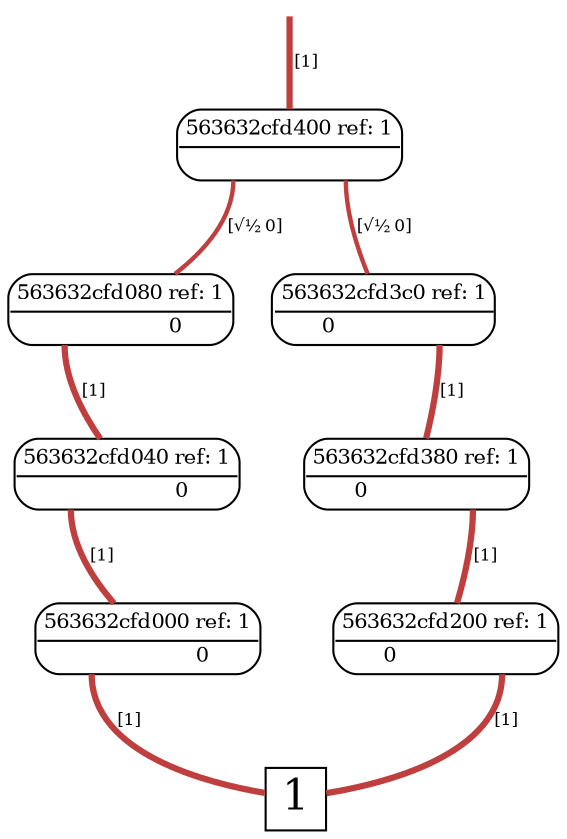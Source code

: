 digraph "DD" {graph[];node[shape=plain];edge[arrowhead=none]
root [label="",shape=point,style=invis]
t [label=<<font point-size="20">1</font>>,shape=box,tooltip="1",width=0.3,height=0.3]
root->518656[penwidth="3",tooltip="1" color="0.000 0.667 0.750",label=<<font point-size="8">&nbsp;[1]</font>>]
518656[label=<<font point-size="10"><table border="1" cellspacing="0" cellpadding="2" style="rounded"><tr><td colspan="2" border="1" sides="B">563632cfd400 ref: 1</td></tr><tr><td port="0" href="javascript:;" border="0" tooltip="0.7071"><font color="white">&nbsp;0 </font></td><td port="1" href="javascript:;" border="0" tooltip="0.7071"><font color="white">&nbsp;0 </font></td></tr></table></font>>,tooltip="563632cfd400"]
518656:1:s->518624[penwidth="2.12132",tooltip="0.7071" color="0.000 0.667 0.750",label=<<font point-size="8">&nbsp;[√½ 0]</font>>]
518656:0:s->518208[penwidth="2.12132",tooltip="0.7071" color="0.000 0.667 0.750",label=<<font point-size="8">&nbsp;[√½ 0]</font>>]
518624[label=<<font point-size="10"><table border="1" cellspacing="0" cellpadding="2" style="rounded"><tr><td colspan="2" border="1" sides="B">563632cfd3c0 ref: 1</td></tr><tr><td port="0" href="javascript:;" border="0" tooltip="0">&nbsp;0 </td><td port="1" href="javascript:;" border="0" tooltip="1"><font color="white">&nbsp;0 </font></td></tr></table></font>>,tooltip="563632cfd3c0"]
518624:1:s->518592[penwidth="3",tooltip="1" color="0.000 0.667 0.750",label=<<font point-size="8">&nbsp;[1]</font>>]
518208[label=<<font point-size="10"><table border="1" cellspacing="0" cellpadding="2" style="rounded"><tr><td colspan="2" border="1" sides="B">563632cfd080 ref: 1</td></tr><tr><td port="0" href="javascript:;" border="0" tooltip="1"><font color="white">&nbsp;0 </font></td><td port="1" href="javascript:;" border="0" tooltip="0">&nbsp;0 </td></tr></table></font>>,tooltip="563632cfd080"]
518208:0:s->518176[penwidth="3",tooltip="1" color="0.000 0.667 0.750",label=<<font point-size="8">&nbsp;[1]</font>>]
518592[label=<<font point-size="10"><table border="1" cellspacing="0" cellpadding="2" style="rounded"><tr><td colspan="2" border="1" sides="B">563632cfd380 ref: 1</td></tr><tr><td port="0" href="javascript:;" border="0" tooltip="0">&nbsp;0 </td><td port="1" href="javascript:;" border="0" tooltip="1"><font color="white">&nbsp;0 </font></td></tr></table></font>>,tooltip="563632cfd380"]
518592:1:s->518400[penwidth="3",tooltip="1" color="0.000 0.667 0.750",label=<<font point-size="8">&nbsp;[1]</font>>]
518176[label=<<font point-size="10"><table border="1" cellspacing="0" cellpadding="2" style="rounded"><tr><td colspan="2" border="1" sides="B">563632cfd040 ref: 1</td></tr><tr><td port="0" href="javascript:;" border="0" tooltip="1"><font color="white">&nbsp;0 </font></td><td port="1" href="javascript:;" border="0" tooltip="0">&nbsp;0 </td></tr></table></font>>,tooltip="563632cfd040"]
518176:0:s->518144[penwidth="3",tooltip="1" color="0.000 0.667 0.750",label=<<font point-size="8">&nbsp;[1]</font>>]
518400[label=<<font point-size="10"><table border="1" cellspacing="0" cellpadding="2" style="rounded"><tr><td colspan="2" border="1" sides="B">563632cfd200 ref: 1</td></tr><tr><td port="0" href="javascript:;" border="0" tooltip="0">&nbsp;0 </td><td port="1" href="javascript:;" border="0" tooltip="1"><font color="white">&nbsp;0 </font></td></tr></table></font>>,tooltip="563632cfd200"]
518400:1:s->t[penwidth="3",tooltip="1" color="0.000 0.667 0.750",label=<<font point-size="8">&nbsp;[1]</font>>]
518144[label=<<font point-size="10"><table border="1" cellspacing="0" cellpadding="2" style="rounded"><tr><td colspan="2" border="1" sides="B">563632cfd000 ref: 1</td></tr><tr><td port="0" href="javascript:;" border="0" tooltip="1"><font color="white">&nbsp;0 </font></td><td port="1" href="javascript:;" border="0" tooltip="0">&nbsp;0 </td></tr></table></font>>,tooltip="563632cfd000"]
518144:0:s->t[penwidth="3",tooltip="1" color="0.000 0.667 0.750",label=<<font point-size="8">&nbsp;[1]</font>>]
}

